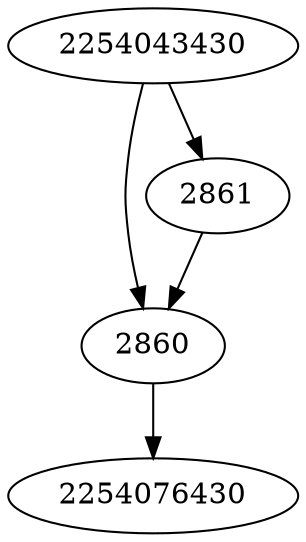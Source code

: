 strict digraph  {
2860;
2861;
2254043430;
2254076430;
2860 -> 2254076430;
2861 -> 2860;
2254043430 -> 2860;
2254043430 -> 2861;
}
